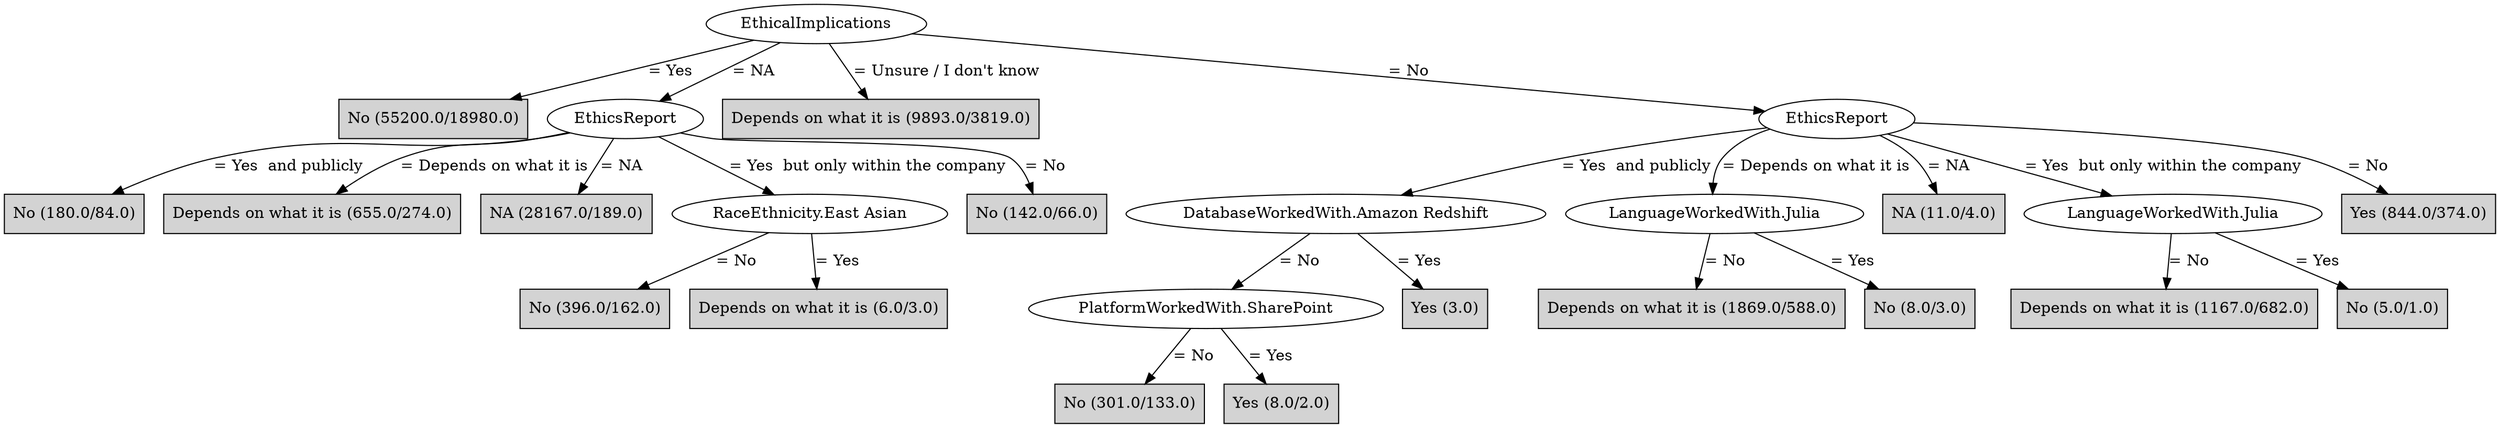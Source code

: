 digraph J48Tree {
N0 [label="EthicalImplications" ]
N0->N1 [label="= Yes"]
N1 [label="No (55200.0/18980.0)" shape=box style=filled ]
N0->N2 [label="= NA"]
N2 [label="EthicsReport" ]
N2->N3 [label="= Yes  and publicly"]
N3 [label="No (180.0/84.0)" shape=box style=filled ]
N2->N4 [label="= Depends on what it is"]
N4 [label="Depends on what it is (655.0/274.0)" shape=box style=filled ]
N2->N5 [label="= NA"]
N5 [label="NA (28167.0/189.0)" shape=box style=filled ]
N2->N6 [label="= Yes  but only within the company"]
N6 [label="RaceEthnicity.East Asian" ]
N6->N7 [label="= No"]
N7 [label="No (396.0/162.0)" shape=box style=filled ]
N6->N8 [label="= Yes"]
N8 [label="Depends on what it is (6.0/3.0)" shape=box style=filled ]
N2->N9 [label="= No"]
N9 [label="No (142.0/66.0)" shape=box style=filled ]
N0->N10 [label="= Unsure / I don\'t know"]
N10 [label="Depends on what it is (9893.0/3819.0)" shape=box style=filled ]
N0->N11 [label="= No"]
N11 [label="EthicsReport" ]
N11->N12 [label="= Yes  and publicly"]
N12 [label="DatabaseWorkedWith.Amazon Redshift" ]
N12->N13 [label="= No"]
N13 [label="PlatformWorkedWith.SharePoint" ]
N13->N14 [label="= No"]
N14 [label="No (301.0/133.0)" shape=box style=filled ]
N13->N15 [label="= Yes"]
N15 [label="Yes (8.0/2.0)" shape=box style=filled ]
N12->N16 [label="= Yes"]
N16 [label="Yes (3.0)" shape=box style=filled ]
N11->N17 [label="= Depends on what it is"]
N17 [label="LanguageWorkedWith.Julia" ]
N17->N18 [label="= No"]
N18 [label="Depends on what it is (1869.0/588.0)" shape=box style=filled ]
N17->N19 [label="= Yes"]
N19 [label="No (8.0/3.0)" shape=box style=filled ]
N11->N20 [label="= NA"]
N20 [label="NA (11.0/4.0)" shape=box style=filled ]
N11->N21 [label="= Yes  but only within the company"]
N21 [label="LanguageWorkedWith.Julia" ]
N21->N22 [label="= No"]
N22 [label="Depends on what it is (1167.0/682.0)" shape=box style=filled ]
N21->N23 [label="= Yes"]
N23 [label="No (5.0/1.0)" shape=box style=filled ]
N11->N24 [label="= No"]
N24 [label="Yes (844.0/374.0)" shape=box style=filled ]
}

